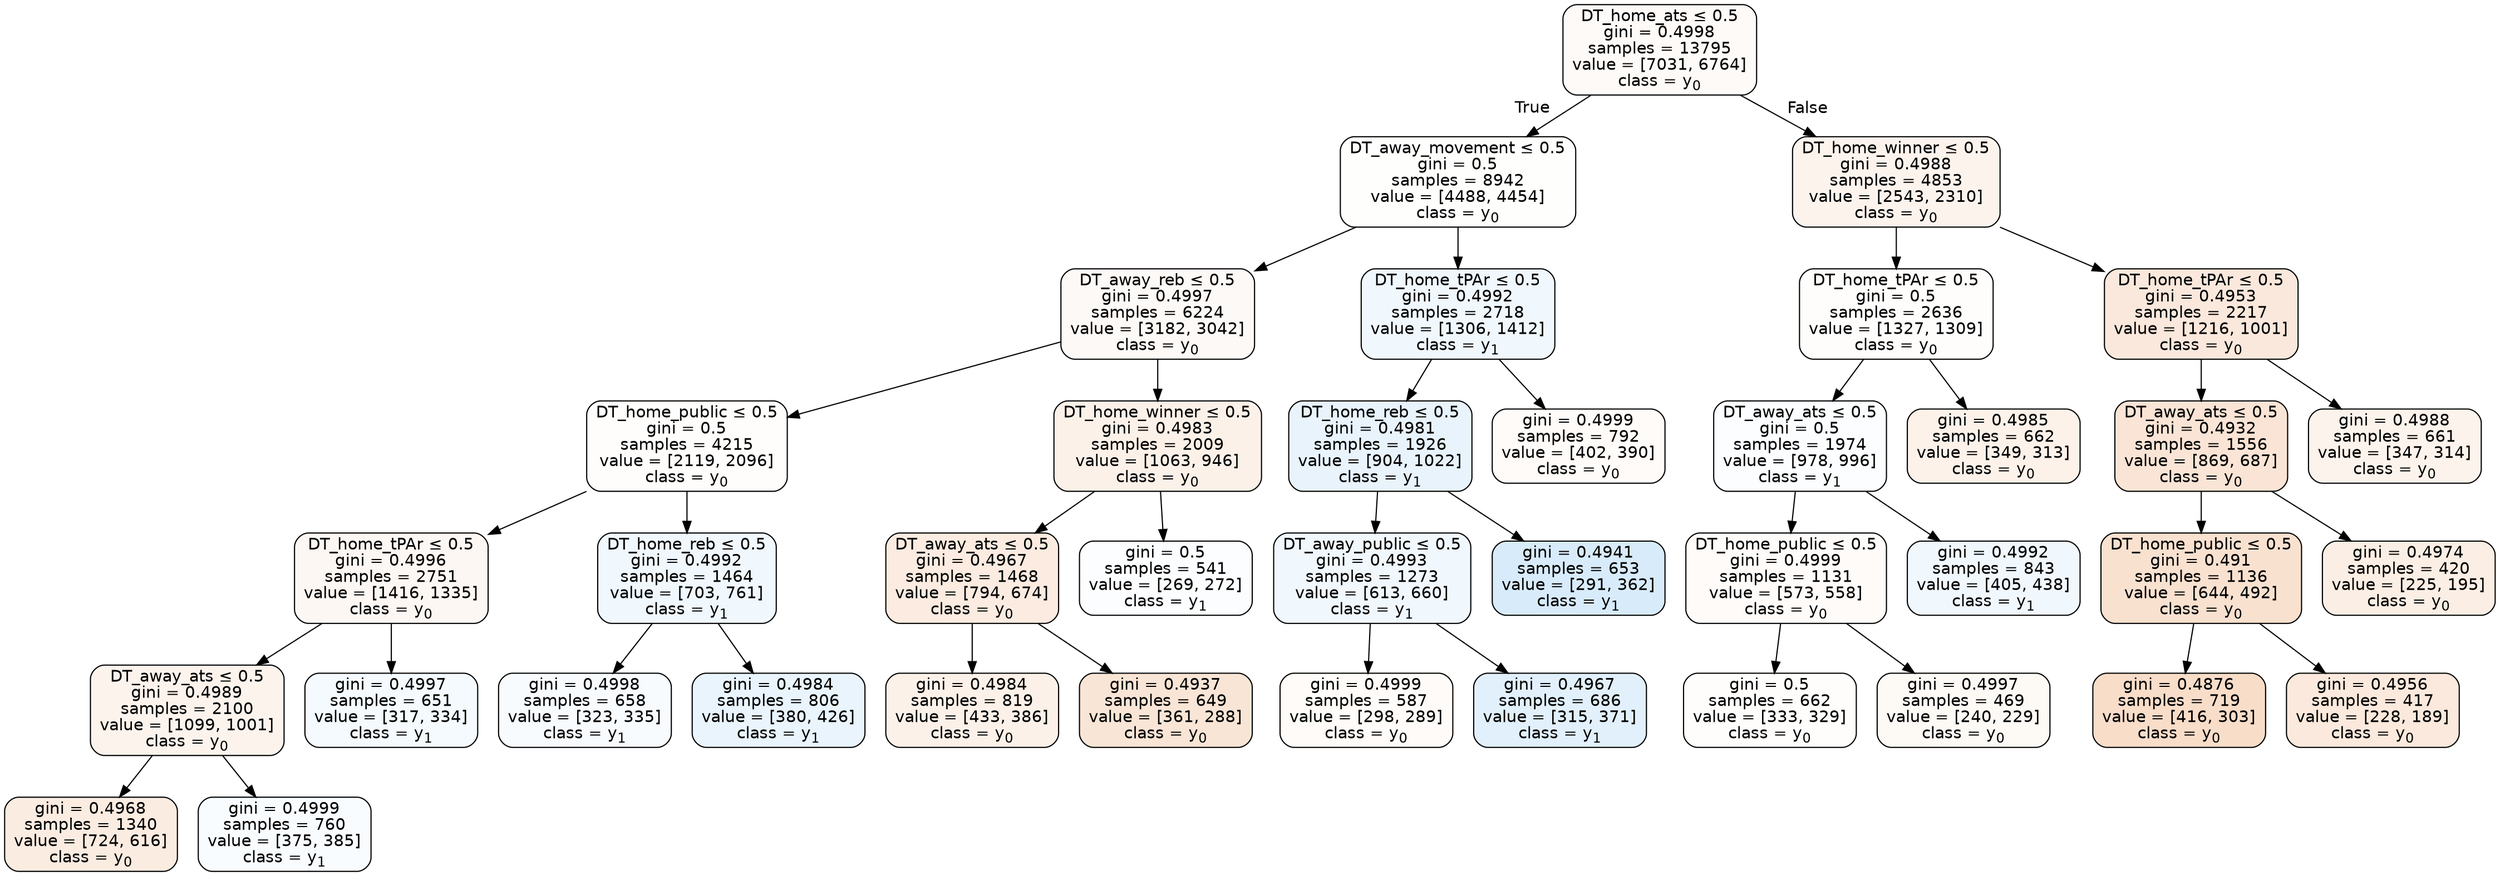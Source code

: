 digraph Tree {
node [shape=box, style="filled, rounded", color="black", fontname=helvetica] ;
edge [fontname=helvetica] ;
0 [label=<DT_home_ats &le; 0.5<br/>gini = 0.4998<br/>samples = 13795<br/>value = [7031, 6764]<br/>class = y<SUB>0</SUB>>, fillcolor="#e581390a"] ;
1 [label=<DT_away_movement &le; 0.5<br/>gini = 0.5<br/>samples = 8942<br/>value = [4488, 4454]<br/>class = y<SUB>0</SUB>>, fillcolor="#e5813902"] ;
0 -> 1 [labeldistance=2.5, labelangle=45, headlabel="True"] ;
2 [label=<DT_away_reb &le; 0.5<br/>gini = 0.4997<br/>samples = 6224<br/>value = [3182, 3042]<br/>class = y<SUB>0</SUB>>, fillcolor="#e581390b"] ;
1 -> 2 ;
3 [label=<DT_home_public &le; 0.5<br/>gini = 0.5<br/>samples = 4215<br/>value = [2119, 2096]<br/>class = y<SUB>0</SUB>>, fillcolor="#e5813903"] ;
2 -> 3 ;
4 [label=<DT_home_tPAr &le; 0.5<br/>gini = 0.4996<br/>samples = 2751<br/>value = [1416, 1335]<br/>class = y<SUB>0</SUB>>, fillcolor="#e581390f"] ;
3 -> 4 ;
5 [label=<DT_away_ats &le; 0.5<br/>gini = 0.4989<br/>samples = 2100<br/>value = [1099, 1001]<br/>class = y<SUB>0</SUB>>, fillcolor="#e5813917"] ;
4 -> 5 ;
6 [label=<gini = 0.4968<br/>samples = 1340<br/>value = [724, 616]<br/>class = y<SUB>0</SUB>>, fillcolor="#e5813926"] ;
5 -> 6 ;
7 [label=<gini = 0.4999<br/>samples = 760<br/>value = [375, 385]<br/>class = y<SUB>1</SUB>>, fillcolor="#399de507"] ;
5 -> 7 ;
8 [label=<gini = 0.4997<br/>samples = 651<br/>value = [317, 334]<br/>class = y<SUB>1</SUB>>, fillcolor="#399de50d"] ;
4 -> 8 ;
9 [label=<DT_home_reb &le; 0.5<br/>gini = 0.4992<br/>samples = 1464<br/>value = [703, 761]<br/>class = y<SUB>1</SUB>>, fillcolor="#399de513"] ;
3 -> 9 ;
10 [label=<gini = 0.4998<br/>samples = 658<br/>value = [323, 335]<br/>class = y<SUB>1</SUB>>, fillcolor="#399de509"] ;
9 -> 10 ;
11 [label=<gini = 0.4984<br/>samples = 806<br/>value = [380, 426]<br/>class = y<SUB>1</SUB>>, fillcolor="#399de51c"] ;
9 -> 11 ;
12 [label=<DT_home_winner &le; 0.5<br/>gini = 0.4983<br/>samples = 2009<br/>value = [1063, 946]<br/>class = y<SUB>0</SUB>>, fillcolor="#e581391c"] ;
2 -> 12 ;
13 [label=<DT_away_ats &le; 0.5<br/>gini = 0.4967<br/>samples = 1468<br/>value = [794, 674]<br/>class = y<SUB>0</SUB>>, fillcolor="#e5813927"] ;
12 -> 13 ;
14 [label=<gini = 0.4984<br/>samples = 819<br/>value = [433, 386]<br/>class = y<SUB>0</SUB>>, fillcolor="#e581391c"] ;
13 -> 14 ;
15 [label=<gini = 0.4937<br/>samples = 649<br/>value = [361, 288]<br/>class = y<SUB>0</SUB>>, fillcolor="#e5813934"] ;
13 -> 15 ;
16 [label=<gini = 0.5<br/>samples = 541<br/>value = [269, 272]<br/>class = y<SUB>1</SUB>>, fillcolor="#399de503"] ;
12 -> 16 ;
17 [label=<DT_home_tPAr &le; 0.5<br/>gini = 0.4992<br/>samples = 2718<br/>value = [1306, 1412]<br/>class = y<SUB>1</SUB>>, fillcolor="#399de513"] ;
1 -> 17 ;
18 [label=<DT_home_reb &le; 0.5<br/>gini = 0.4981<br/>samples = 1926<br/>value = [904, 1022]<br/>class = y<SUB>1</SUB>>, fillcolor="#399de51d"] ;
17 -> 18 ;
19 [label=<DT_away_public &le; 0.5<br/>gini = 0.4993<br/>samples = 1273<br/>value = [613, 660]<br/>class = y<SUB>1</SUB>>, fillcolor="#399de512"] ;
18 -> 19 ;
20 [label=<gini = 0.4999<br/>samples = 587<br/>value = [298, 289]<br/>class = y<SUB>0</SUB>>, fillcolor="#e5813908"] ;
19 -> 20 ;
21 [label=<gini = 0.4967<br/>samples = 686<br/>value = [315, 371]<br/>class = y<SUB>1</SUB>>, fillcolor="#399de526"] ;
19 -> 21 ;
22 [label=<gini = 0.4941<br/>samples = 653<br/>value = [291, 362]<br/>class = y<SUB>1</SUB>>, fillcolor="#399de532"] ;
18 -> 22 ;
23 [label=<gini = 0.4999<br/>samples = 792<br/>value = [402, 390]<br/>class = y<SUB>0</SUB>>, fillcolor="#e5813908"] ;
17 -> 23 ;
24 [label=<DT_home_winner &le; 0.5<br/>gini = 0.4988<br/>samples = 4853<br/>value = [2543, 2310]<br/>class = y<SUB>0</SUB>>, fillcolor="#e5813917"] ;
0 -> 24 [labeldistance=2.5, labelangle=-45, headlabel="False"] ;
25 [label=<DT_home_tPAr &le; 0.5<br/>gini = 0.5<br/>samples = 2636<br/>value = [1327, 1309]<br/>class = y<SUB>0</SUB>>, fillcolor="#e5813903"] ;
24 -> 25 ;
26 [label=<DT_away_ats &le; 0.5<br/>gini = 0.5<br/>samples = 1974<br/>value = [978, 996]<br/>class = y<SUB>1</SUB>>, fillcolor="#399de505"] ;
25 -> 26 ;
27 [label=<DT_home_public &le; 0.5<br/>gini = 0.4999<br/>samples = 1131<br/>value = [573, 558]<br/>class = y<SUB>0</SUB>>, fillcolor="#e5813907"] ;
26 -> 27 ;
28 [label=<gini = 0.5<br/>samples = 662<br/>value = [333, 329]<br/>class = y<SUB>0</SUB>>, fillcolor="#e5813903"] ;
27 -> 28 ;
29 [label=<gini = 0.4997<br/>samples = 469<br/>value = [240, 229]<br/>class = y<SUB>0</SUB>>, fillcolor="#e581390c"] ;
27 -> 29 ;
30 [label=<gini = 0.4992<br/>samples = 843<br/>value = [405, 438]<br/>class = y<SUB>1</SUB>>, fillcolor="#399de513"] ;
26 -> 30 ;
31 [label=<gini = 0.4985<br/>samples = 662<br/>value = [349, 313]<br/>class = y<SUB>0</SUB>>, fillcolor="#e581391a"] ;
25 -> 31 ;
32 [label=<DT_home_tPAr &le; 0.5<br/>gini = 0.4953<br/>samples = 2217<br/>value = [1216, 1001]<br/>class = y<SUB>0</SUB>>, fillcolor="#e581392d"] ;
24 -> 32 ;
33 [label=<DT_away_ats &le; 0.5<br/>gini = 0.4932<br/>samples = 1556<br/>value = [869, 687]<br/>class = y<SUB>0</SUB>>, fillcolor="#e5813935"] ;
32 -> 33 ;
34 [label=<DT_home_public &le; 0.5<br/>gini = 0.491<br/>samples = 1136<br/>value = [644, 492]<br/>class = y<SUB>0</SUB>>, fillcolor="#e581393c"] ;
33 -> 34 ;
35 [label=<gini = 0.4876<br/>samples = 719<br/>value = [416, 303]<br/>class = y<SUB>0</SUB>>, fillcolor="#e5813945"] ;
34 -> 35 ;
36 [label=<gini = 0.4956<br/>samples = 417<br/>value = [228, 189]<br/>class = y<SUB>0</SUB>>, fillcolor="#e581392c"] ;
34 -> 36 ;
37 [label=<gini = 0.4974<br/>samples = 420<br/>value = [225, 195]<br/>class = y<SUB>0</SUB>>, fillcolor="#e5813922"] ;
33 -> 37 ;
38 [label=<gini = 0.4988<br/>samples = 661<br/>value = [347, 314]<br/>class = y<SUB>0</SUB>>, fillcolor="#e5813918"] ;
32 -> 38 ;
}